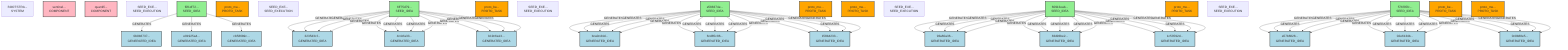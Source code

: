 graph TD
    BOOTSTRAP[BOOTSTRA...<br/>SYSTEM]
    sentinel_instance_01[sentinel...<br/>COMPONENT]:::component
    quantifier_agent_primary[quantifi...<br/>COMPONENT]:::component
    SEED_EXEC_bestbuy_iter1[SEED_EXE...<br/>SEED_EXECUTION]
    f0f1df72_4976_4ba5_acf6_039840a56a55[f0f1df72...<br/>SEED_IDEA]:::seed
    0b0b6737_dde6_4228_ac82_e95d98df6e61[0b0b6737...<br/>GENERATED_IDEA]:::idea
    e91925a4_04e7_48f2_a460_2e92abf60f71[e91925a4...<br/>GENERATED_IDEA]:::idea
    cb586b9c_b7b2_4e25_be4d_1fae4ceb006f[cb586b9c...<br/>GENERATED_IDEA]:::idea
    proto_mermaid_diagram_bestbuy_tariff_strategy[proto_me...<br/>PROTO_TASK]:::proto
    SEED_EXEC_bestbuy_iter2[SEED_EXE...<br/>SEED_EXECUTION]
    6ff75d79_655f_436b_90fa_1cf674833864[6ff75d79...<br/>SEED_IDEA]:::seed
    proto_bestbuy_profit_analysis[proto_be...<br/>PROTO_TASK]:::proto
    SEED_EXEC_bestbuy_iter3[SEED_EXE...<br/>SEED_EXECUTION]
    e588374e_f343_426a_b851_d4f091e5b9de[e588374e...<br/>SEED_IDEA]:::seed
    proto_mermaid_diagram_bestbuy_strategies[proto_me...<br/>PROTO_TASK]:::proto
    proto_mermaid_diagram_bestbuy_strategy[proto_me...<br/>PROTO_TASK]:::proto
    SEED_EXEC_bestbuy_iter4[SEED_EXE...<br/>SEED_EXECUTION]
    60913eab_e440_4252_a567_d1d4f952df55[60913eab...<br/>SEED_IDEA]:::seed
    proto_mermaid_diagram_bestbuy_tariffs[proto_me...<br/>PROTO_TASK]:::proto
    3235d3cf_e748_495e_8b57_b40a000246d0[3235d3cf...<br/>GENERATED_IDEA]:::idea
    4c4cfa33_5ab1_4a9a_a575_e9d244888f36[4c4cfa33...<br/>GENERATED_IDEA]:::idea
    b19c6a13_e79c_4c28_b7ff_70e5fc19f3cb[b19c6a13...<br/>GENERATED_IDEA]:::idea
    SEED_EXEC_bestbuy_iter5[SEED_EXE...<br/>SEED_EXECUTION]
    576f35fc_2ca1_43f2_aa19_4161599336c7[576f35fc...<br/>SEED_IDEA]:::seed
    bca0cd4d_cebd_4501_986d_d6ab7a33b6af[bca0cd4d...<br/>GENERATED_IDEA]:::idea
    6cd85c86_d551_40cc_9539_abe32bb64b6c[6cd85c86...<br/>GENERATED_IDEA]:::idea
    158b4233_70c4_4a73_b168_0d5373aa8193[158b4233...<br/>GENERATED_IDEA]:::idea
    93a60a36_2e5d_4fc8_a909_c78570c93889[93a60a36...<br/>GENERATED_IDEA]:::idea
    83d93be2_639d_4e27_9a65_30ebcabbbb26[83d93be2...<br/>GENERATED_IDEA]:::idea
    1c53592d_eddc_4b98_a6c2_cbbf5db64617[1c53592d...<br/>GENERATED_IDEA]:::idea
    a57b6828_8924_4ba7_af30_ad08a2bf3f34[a57b6828...<br/>GENERATED_IDEA]:::idea
    02e6134b_c140_454d_a2eb_43689e173df0[02e6134b...<br/>GENERATED_IDEA]:::idea
    0c0b88e5_2b3d_4937_a68a_224d5514a0b0[0c0b88e5...<br/>GENERATED_IDEA]:::idea
    proto_bestbuy_analysis[proto_be...<br/>PROTO_TASK]:::proto
    proto_mermaid_diagram_bestbuy_profit_maximization[proto_me...<br/>PROTO_TASK]:::proto
    f0f1df72_4976_4ba5_acf6_039840a56a55 -->|GENERATES| 0b0b6737_dde6_4228_ac82_e95d98df6e61
    f0f1df72_4976_4ba5_acf6_039840a56a55 -->|GENERATES| e91925a4_04e7_48f2_a460_2e92abf60f71
    f0f1df72_4976_4ba5_acf6_039840a56a55 -->|GENERATES| cb586b9c_b7b2_4e25_be4d_1fae4ceb006f
    6ff75d79_655f_436b_90fa_1cf674833864 -->|GENERATES| 3235d3cf_e748_495e_8b57_b40a000246d0
    6ff75d79_655f_436b_90fa_1cf674833864 -->|GENERATES| 3235d3cf_e748_495e_8b57_b40a000246d0
    6ff75d79_655f_436b_90fa_1cf674833864 -->|GENERATES| 3235d3cf_e748_495e_8b57_b40a000246d0
    6ff75d79_655f_436b_90fa_1cf674833864 -->|GENERATES| 3235d3cf_e748_495e_8b57_b40a000246d0
    6ff75d79_655f_436b_90fa_1cf674833864 -->|GENERATES| 4c4cfa33_5ab1_4a9a_a575_e9d244888f36
    6ff75d79_655f_436b_90fa_1cf674833864 -->|GENERATES| 4c4cfa33_5ab1_4a9a_a575_e9d244888f36
    6ff75d79_655f_436b_90fa_1cf674833864 -->|GENERATES| 4c4cfa33_5ab1_4a9a_a575_e9d244888f36
    6ff75d79_655f_436b_90fa_1cf674833864 -->|GENERATES| 4c4cfa33_5ab1_4a9a_a575_e9d244888f36
    6ff75d79_655f_436b_90fa_1cf674833864 -->|GENERATES| b19c6a13_e79c_4c28_b7ff_70e5fc19f3cb
    6ff75d79_655f_436b_90fa_1cf674833864 -->|GENERATES| b19c6a13_e79c_4c28_b7ff_70e5fc19f3cb
    6ff75d79_655f_436b_90fa_1cf674833864 -->|GENERATES| b19c6a13_e79c_4c28_b7ff_70e5fc19f3cb
    6ff75d79_655f_436b_90fa_1cf674833864 -->|GENERATES| b19c6a13_e79c_4c28_b7ff_70e5fc19f3cb
    e588374e_f343_426a_b851_d4f091e5b9de -->|GENERATES| bca0cd4d_cebd_4501_986d_d6ab7a33b6af
    e588374e_f343_426a_b851_d4f091e5b9de -->|GENERATES| bca0cd4d_cebd_4501_986d_d6ab7a33b6af
    e588374e_f343_426a_b851_d4f091e5b9de -->|GENERATES| bca0cd4d_cebd_4501_986d_d6ab7a33b6af
    e588374e_f343_426a_b851_d4f091e5b9de -->|GENERATES| bca0cd4d_cebd_4501_986d_d6ab7a33b6af
    e588374e_f343_426a_b851_d4f091e5b9de -->|GENERATES| bca0cd4d_cebd_4501_986d_d6ab7a33b6af
    e588374e_f343_426a_b851_d4f091e5b9de -->|GENERATES| 6cd85c86_d551_40cc_9539_abe32bb64b6c
    e588374e_f343_426a_b851_d4f091e5b9de -->|GENERATES| 6cd85c86_d551_40cc_9539_abe32bb64b6c
    e588374e_f343_426a_b851_d4f091e5b9de -->|GENERATES| 6cd85c86_d551_40cc_9539_abe32bb64b6c
    e588374e_f343_426a_b851_d4f091e5b9de -->|GENERATES| 6cd85c86_d551_40cc_9539_abe32bb64b6c
    e588374e_f343_426a_b851_d4f091e5b9de -->|GENERATES| 6cd85c86_d551_40cc_9539_abe32bb64b6c
    e588374e_f343_426a_b851_d4f091e5b9de -->|GENERATES| 158b4233_70c4_4a73_b168_0d5373aa8193
    e588374e_f343_426a_b851_d4f091e5b9de -->|GENERATES| 158b4233_70c4_4a73_b168_0d5373aa8193
    e588374e_f343_426a_b851_d4f091e5b9de -->|GENERATES| 158b4233_70c4_4a73_b168_0d5373aa8193
    e588374e_f343_426a_b851_d4f091e5b9de -->|GENERATES| 158b4233_70c4_4a73_b168_0d5373aa8193
    e588374e_f343_426a_b851_d4f091e5b9de -->|GENERATES| 158b4233_70c4_4a73_b168_0d5373aa8193
    60913eab_e440_4252_a567_d1d4f952df55 -->|GENERATES| 93a60a36_2e5d_4fc8_a909_c78570c93889
    60913eab_e440_4252_a567_d1d4f952df55 -->|GENERATES| 93a60a36_2e5d_4fc8_a909_c78570c93889
    60913eab_e440_4252_a567_d1d4f952df55 -->|GENERATES| 93a60a36_2e5d_4fc8_a909_c78570c93889
    60913eab_e440_4252_a567_d1d4f952df55 -->|GENERATES| 93a60a36_2e5d_4fc8_a909_c78570c93889
    60913eab_e440_4252_a567_d1d4f952df55 -->|GENERATES| 93a60a36_2e5d_4fc8_a909_c78570c93889
    60913eab_e440_4252_a567_d1d4f952df55 -->|GENERATES| 83d93be2_639d_4e27_9a65_30ebcabbbb26
    60913eab_e440_4252_a567_d1d4f952df55 -->|GENERATES| 83d93be2_639d_4e27_9a65_30ebcabbbb26
    60913eab_e440_4252_a567_d1d4f952df55 -->|GENERATES| 83d93be2_639d_4e27_9a65_30ebcabbbb26
    60913eab_e440_4252_a567_d1d4f952df55 -->|GENERATES| 83d93be2_639d_4e27_9a65_30ebcabbbb26
    60913eab_e440_4252_a567_d1d4f952df55 -->|GENERATES| 83d93be2_639d_4e27_9a65_30ebcabbbb26
    60913eab_e440_4252_a567_d1d4f952df55 -->|GENERATES| 1c53592d_eddc_4b98_a6c2_cbbf5db64617
    60913eab_e440_4252_a567_d1d4f952df55 -->|GENERATES| 1c53592d_eddc_4b98_a6c2_cbbf5db64617
    60913eab_e440_4252_a567_d1d4f952df55 -->|GENERATES| 1c53592d_eddc_4b98_a6c2_cbbf5db64617
    60913eab_e440_4252_a567_d1d4f952df55 -->|GENERATES| 1c53592d_eddc_4b98_a6c2_cbbf5db64617
    60913eab_e440_4252_a567_d1d4f952df55 -->|GENERATES| 1c53592d_eddc_4b98_a6c2_cbbf5db64617
    576f35fc_2ca1_43f2_aa19_4161599336c7 -->|GENERATES| a57b6828_8924_4ba7_af30_ad08a2bf3f34
    576f35fc_2ca1_43f2_aa19_4161599336c7 -->|GENERATES| a57b6828_8924_4ba7_af30_ad08a2bf3f34
    576f35fc_2ca1_43f2_aa19_4161599336c7 -->|GENERATES| a57b6828_8924_4ba7_af30_ad08a2bf3f34
    576f35fc_2ca1_43f2_aa19_4161599336c7 -->|GENERATES| a57b6828_8924_4ba7_af30_ad08a2bf3f34
    576f35fc_2ca1_43f2_aa19_4161599336c7 -->|GENERATES| a57b6828_8924_4ba7_af30_ad08a2bf3f34
    576f35fc_2ca1_43f2_aa19_4161599336c7 -->|GENERATES| 02e6134b_c140_454d_a2eb_43689e173df0
    576f35fc_2ca1_43f2_aa19_4161599336c7 -->|GENERATES| 02e6134b_c140_454d_a2eb_43689e173df0
    576f35fc_2ca1_43f2_aa19_4161599336c7 -->|GENERATES| 02e6134b_c140_454d_a2eb_43689e173df0
    576f35fc_2ca1_43f2_aa19_4161599336c7 -->|GENERATES| 02e6134b_c140_454d_a2eb_43689e173df0
    576f35fc_2ca1_43f2_aa19_4161599336c7 -->|GENERATES| 02e6134b_c140_454d_a2eb_43689e173df0
    576f35fc_2ca1_43f2_aa19_4161599336c7 -->|GENERATES| 0c0b88e5_2b3d_4937_a68a_224d5514a0b0
    576f35fc_2ca1_43f2_aa19_4161599336c7 -->|GENERATES| 0c0b88e5_2b3d_4937_a68a_224d5514a0b0
    576f35fc_2ca1_43f2_aa19_4161599336c7 -->|GENERATES| 0c0b88e5_2b3d_4937_a68a_224d5514a0b0
    576f35fc_2ca1_43f2_aa19_4161599336c7 -->|GENERATES| 0c0b88e5_2b3d_4937_a68a_224d5514a0b0
    576f35fc_2ca1_43f2_aa19_4161599336c7 -->|GENERATES| 0c0b88e5_2b3d_4937_a68a_224d5514a0b0

    classDef seed fill:#90EE90,stroke:#333,stroke-width:2px;
    classDef idea fill:#ADD8E6,stroke:#333,stroke-width:2px;
    classDef proto fill:#FFA500,stroke:#333,stroke-width:2px;
    classDef component fill:#FFB6C1,stroke:#333,stroke-width:2px;